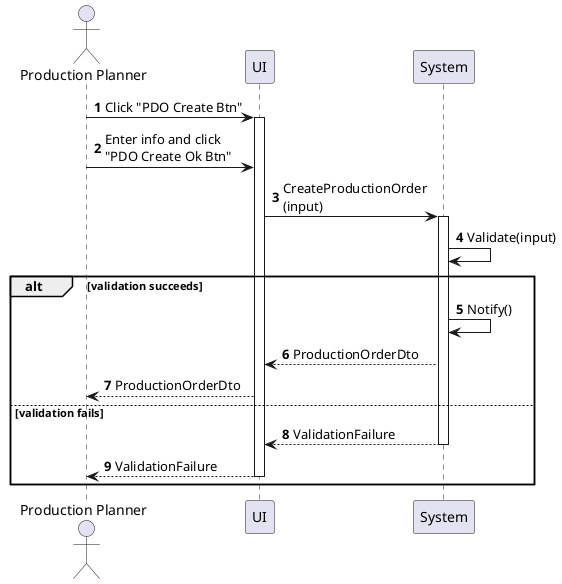 @startuml production-order-create
autonumber

actor "Production Planner" as a
participant UI as f
participant System as b

a -> f : Click "PDO Create Btn"
activate f
a -> f : Enter info and click\n"PDO Create Ok Btn"
f -> b : CreateProductionOrder\n(input)
activate b
b -> b : Validate(input)

alt validation succeeds
    b -> b : Notify()
    b --> f : ProductionOrderDto
    f --> a : ProductionOrderDto
else validation fails
    return ValidationFailure
    return ValidationFailure
end
@enduml